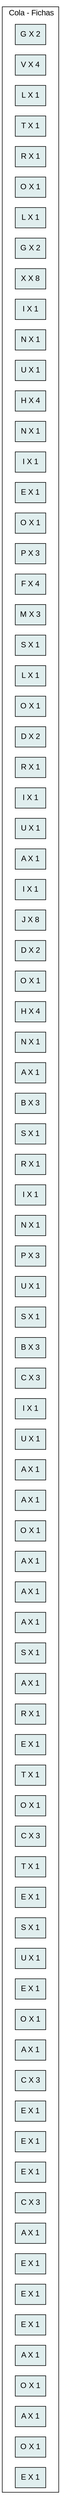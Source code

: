 digraph Grafo{ rankdir= LR 
subgraph cluster4 {
 fontname=Arial label=" Cola - Fichas"; 
node [shape = box fillcolor=azure2 fontname=Arial style=filled label="G X 2"  ]0;
node [shape = box fillcolor=azure2 fontname=Arial style=filled label="V X 4"  ]1;
node [shape = box fillcolor=azure2 fontname=Arial style=filled label="L X 1"  ]2;
node [shape = box fillcolor=azure2 fontname=Arial style=filled label="T X 1"  ]3;
node [shape = box fillcolor=azure2 fontname=Arial style=filled label="R X 1"  ]4;
node [shape = box fillcolor=azure2 fontname=Arial style=filled label="O X 1"  ]5;
node [shape = box fillcolor=azure2 fontname=Arial style=filled label="L X 1"  ]6;
node [shape = box fillcolor=azure2 fontname=Arial style=filled label="G X 2"  ]7;
node [shape = box fillcolor=azure2 fontname=Arial style=filled label="X X 8"  ]8;
node [shape = box fillcolor=azure2 fontname=Arial style=filled label="I X 1"  ]9;
node [shape = box fillcolor=azure2 fontname=Arial style=filled label="N X 1"  ]10;
node [shape = box fillcolor=azure2 fontname=Arial style=filled label="U X 1"  ]11;
node [shape = box fillcolor=azure2 fontname=Arial style=filled label="H X 4"  ]12;
node [shape = box fillcolor=azure2 fontname=Arial style=filled label="N X 1"  ]13;
node [shape = box fillcolor=azure2 fontname=Arial style=filled label="I X 1"  ]14;
node [shape = box fillcolor=azure2 fontname=Arial style=filled label="E X 1"  ]15;
node [shape = box fillcolor=azure2 fontname=Arial style=filled label="O X 1"  ]16;
node [shape = box fillcolor=azure2 fontname=Arial style=filled label="P X 3"  ]17;
node [shape = box fillcolor=azure2 fontname=Arial style=filled label="F X 4"  ]18;
node [shape = box fillcolor=azure2 fontname=Arial style=filled label="M X 3"  ]19;
node [shape = box fillcolor=azure2 fontname=Arial style=filled label="S X 1"  ]20;
node [shape = box fillcolor=azure2 fontname=Arial style=filled label="L X 1"  ]21;
node [shape = box fillcolor=azure2 fontname=Arial style=filled label="O X 1"  ]22;
node [shape = box fillcolor=azure2 fontname=Arial style=filled label="D X 2"  ]23;
node [shape = box fillcolor=azure2 fontname=Arial style=filled label="R X 1"  ]24;
node [shape = box fillcolor=azure2 fontname=Arial style=filled label="I X 1"  ]25;
node [shape = box fillcolor=azure2 fontname=Arial style=filled label="U X 1"  ]26;
node [shape = box fillcolor=azure2 fontname=Arial style=filled label="A X 1"  ]27;
node [shape = box fillcolor=azure2 fontname=Arial style=filled label="I X 1"  ]28;
node [shape = box fillcolor=azure2 fontname=Arial style=filled label="J X 8"  ]29;
node [shape = box fillcolor=azure2 fontname=Arial style=filled label="D X 2"  ]30;
node [shape = box fillcolor=azure2 fontname=Arial style=filled label="O X 1"  ]31;
node [shape = box fillcolor=azure2 fontname=Arial style=filled label="H X 4"  ]32;
node [shape = box fillcolor=azure2 fontname=Arial style=filled label="N X 1"  ]33;
node [shape = box fillcolor=azure2 fontname=Arial style=filled label="A X 1"  ]34;
node [shape = box fillcolor=azure2 fontname=Arial style=filled label="B X 3"  ]35;
node [shape = box fillcolor=azure2 fontname=Arial style=filled label="S X 1"  ]36;
node [shape = box fillcolor=azure2 fontname=Arial style=filled label="R X 1"  ]37;
node [shape = box fillcolor=azure2 fontname=Arial style=filled label="I X 1"  ]38;
node [shape = box fillcolor=azure2 fontname=Arial style=filled label="N X 1"  ]39;
node [shape = box fillcolor=azure2 fontname=Arial style=filled label="P X 3"  ]40;
node [shape = box fillcolor=azure2 fontname=Arial style=filled label="U X 1"  ]41;
node [shape = box fillcolor=azure2 fontname=Arial style=filled label="S X 1"  ]42;
node [shape = box fillcolor=azure2 fontname=Arial style=filled label="B X 3"  ]43;
node [shape = box fillcolor=azure2 fontname=Arial style=filled label="C X 3"  ]44;
node [shape = box fillcolor=azure2 fontname=Arial style=filled label="I X 1"  ]45;
node [shape = box fillcolor=azure2 fontname=Arial style=filled label="U X 1"  ]46;
node [shape = box fillcolor=azure2 fontname=Arial style=filled label="A X 1"  ]47;
node [shape = box fillcolor=azure2 fontname=Arial style=filled label="A X 1"  ]48;
node [shape = box fillcolor=azure2 fontname=Arial style=filled label="O X 1"  ]49;
node [shape = box fillcolor=azure2 fontname=Arial style=filled label="A X 1"  ]50;
node [shape = box fillcolor=azure2 fontname=Arial style=filled label="A X 1"  ]51;
node [shape = box fillcolor=azure2 fontname=Arial style=filled label="A X 1"  ]52;
node [shape = box fillcolor=azure2 fontname=Arial style=filled label="S X 1"  ]53;
node [shape = box fillcolor=azure2 fontname=Arial style=filled label="A X 1"  ]54;
node [shape = box fillcolor=azure2 fontname=Arial style=filled label="R X 1"  ]55;
node [shape = box fillcolor=azure2 fontname=Arial style=filled label="E X 1"  ]56;
node [shape = box fillcolor=azure2 fontname=Arial style=filled label="T X 1"  ]57;
node [shape = box fillcolor=azure2 fontname=Arial style=filled label="O X 1"  ]58;
node [shape = box fillcolor=azure2 fontname=Arial style=filled label="C X 3"  ]59;
node [shape = box fillcolor=azure2 fontname=Arial style=filled label="T X 1"  ]60;
node [shape = box fillcolor=azure2 fontname=Arial style=filled label="E X 1"  ]61;
node [shape = box fillcolor=azure2 fontname=Arial style=filled label="S X 1"  ]62;
node [shape = box fillcolor=azure2 fontname=Arial style=filled label="U X 1"  ]63;
node [shape = box fillcolor=azure2 fontname=Arial style=filled label="E X 1"  ]64;
node [shape = box fillcolor=azure2 fontname=Arial style=filled label="O X 1"  ]65;
node [shape = box fillcolor=azure2 fontname=Arial style=filled label="A X 1"  ]66;
node [shape = box fillcolor=azure2 fontname=Arial style=filled label="C X 3"  ]67;
node [shape = box fillcolor=azure2 fontname=Arial style=filled label="E X 1"  ]68;
node [shape = box fillcolor=azure2 fontname=Arial style=filled label="E X 1"  ]69;
node [shape = box fillcolor=azure2 fontname=Arial style=filled label="E X 1"  ]70;
node [shape = box fillcolor=azure2 fontname=Arial style=filled label="C X 3"  ]71;
node [shape = box fillcolor=azure2 fontname=Arial style=filled label="A X 1"  ]72;
node [shape = box fillcolor=azure2 fontname=Arial style=filled label="E X 1"  ]73;
node [shape = box fillcolor=azure2 fontname=Arial style=filled label="E X 1"  ]74;
node [shape = box fillcolor=azure2 fontname=Arial style=filled label="E X 1"  ]75;
node [shape = box fillcolor=azure2 fontname=Arial style=filled label="A X 1"  ]76;
node [shape = box fillcolor=azure2 fontname=Arial style=filled label="O X 1"  ]77;
node [shape = box fillcolor=azure2 fontname=Arial style=filled label="A X 1"  ]78;
node [shape = box fillcolor=azure2 fontname=Arial style=filled label="O X 1"  ]79;
node [shape = box fillcolor=azure2 fontname=Arial style=filled label="E X 1"  ]80;
}
}
